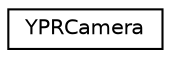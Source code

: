 digraph "Graphical Class Hierarchy"
{
  edge [fontname="Helvetica",fontsize="10",labelfontname="Helvetica",labelfontsize="10"];
  node [fontname="Helvetica",fontsize="10",shape=record];
  rankdir="LR";
  Node0 [label="YPRCamera",height=0.2,width=0.4,color="black", fillcolor="white", style="filled",URL="$class_y_p_r_camera.html",tooltip="Creates a Yaw-Pitch-Roll camera. "];
}
